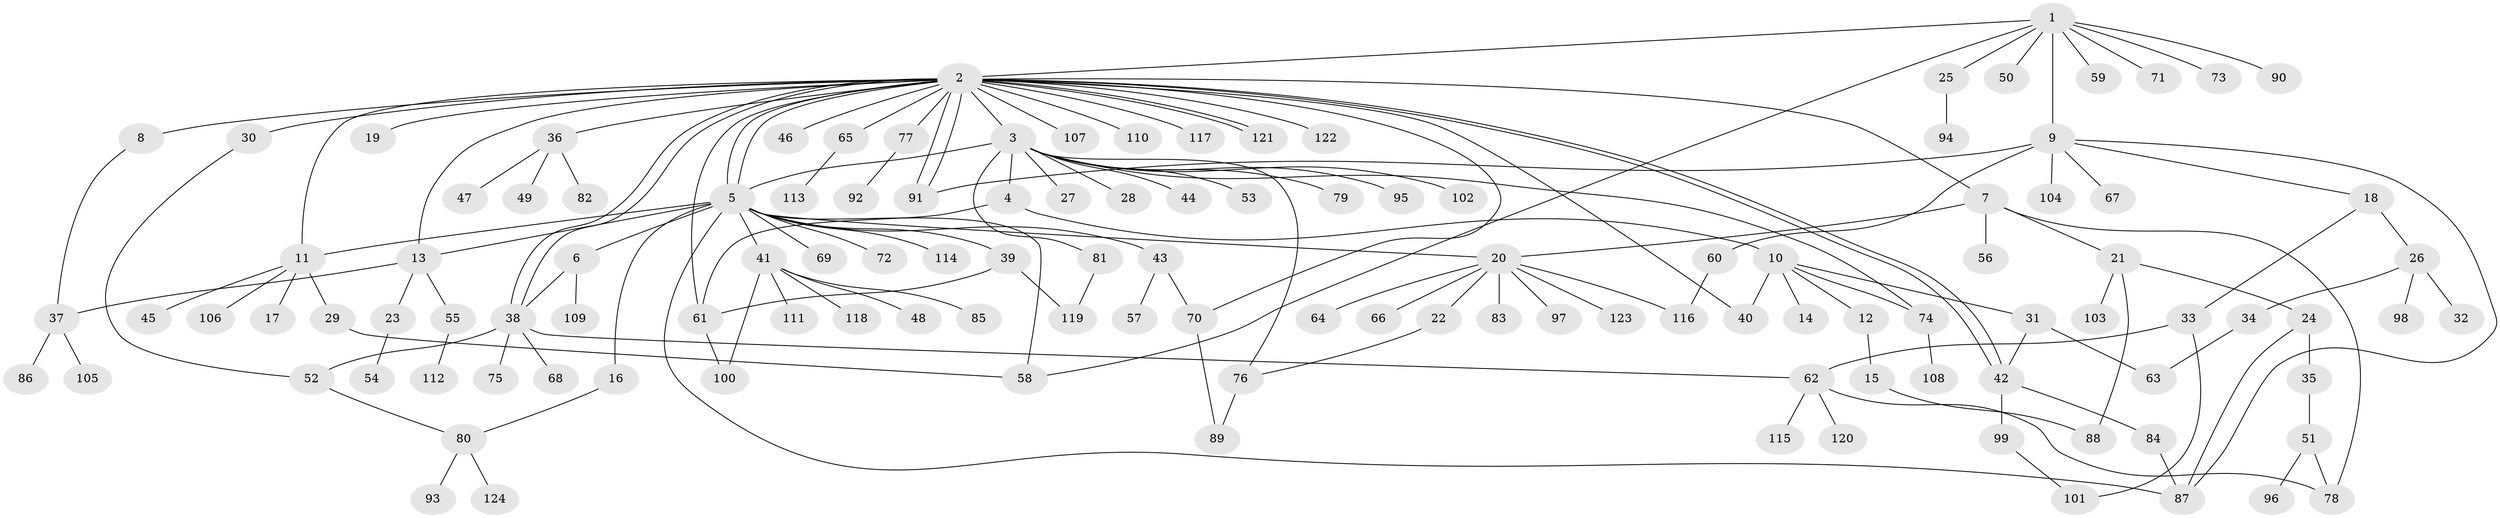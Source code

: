 // coarse degree distribution, {10: 0.010416666666666666, 32: 0.010416666666666666, 12: 0.010416666666666666, 5: 0.052083333333333336, 16: 0.010416666666666666, 3: 0.14583333333333334, 2: 0.17708333333333334, 7: 0.010416666666666666, 6: 0.020833333333333332, 1: 0.5, 4: 0.041666666666666664, 8: 0.010416666666666666}
// Generated by graph-tools (version 1.1) at 2025/23/03/03/25 07:23:53]
// undirected, 124 vertices, 159 edges
graph export_dot {
graph [start="1"]
  node [color=gray90,style=filled];
  1;
  2;
  3;
  4;
  5;
  6;
  7;
  8;
  9;
  10;
  11;
  12;
  13;
  14;
  15;
  16;
  17;
  18;
  19;
  20;
  21;
  22;
  23;
  24;
  25;
  26;
  27;
  28;
  29;
  30;
  31;
  32;
  33;
  34;
  35;
  36;
  37;
  38;
  39;
  40;
  41;
  42;
  43;
  44;
  45;
  46;
  47;
  48;
  49;
  50;
  51;
  52;
  53;
  54;
  55;
  56;
  57;
  58;
  59;
  60;
  61;
  62;
  63;
  64;
  65;
  66;
  67;
  68;
  69;
  70;
  71;
  72;
  73;
  74;
  75;
  76;
  77;
  78;
  79;
  80;
  81;
  82;
  83;
  84;
  85;
  86;
  87;
  88;
  89;
  90;
  91;
  92;
  93;
  94;
  95;
  96;
  97;
  98;
  99;
  100;
  101;
  102;
  103;
  104;
  105;
  106;
  107;
  108;
  109;
  110;
  111;
  112;
  113;
  114;
  115;
  116;
  117;
  118;
  119;
  120;
  121;
  122;
  123;
  124;
  1 -- 2;
  1 -- 9;
  1 -- 25;
  1 -- 50;
  1 -- 58;
  1 -- 59;
  1 -- 71;
  1 -- 73;
  1 -- 90;
  2 -- 3;
  2 -- 5;
  2 -- 5;
  2 -- 7;
  2 -- 8;
  2 -- 11;
  2 -- 13;
  2 -- 19;
  2 -- 30;
  2 -- 36;
  2 -- 38;
  2 -- 38;
  2 -- 40;
  2 -- 42;
  2 -- 42;
  2 -- 46;
  2 -- 61;
  2 -- 65;
  2 -- 70;
  2 -- 77;
  2 -- 91;
  2 -- 91;
  2 -- 107;
  2 -- 110;
  2 -- 117;
  2 -- 121;
  2 -- 121;
  2 -- 122;
  3 -- 4;
  3 -- 5;
  3 -- 27;
  3 -- 28;
  3 -- 44;
  3 -- 53;
  3 -- 74;
  3 -- 76;
  3 -- 79;
  3 -- 81;
  3 -- 95;
  3 -- 102;
  4 -- 10;
  4 -- 61;
  5 -- 6;
  5 -- 11;
  5 -- 13;
  5 -- 16;
  5 -- 20;
  5 -- 39;
  5 -- 41;
  5 -- 43;
  5 -- 58;
  5 -- 69;
  5 -- 72;
  5 -- 87;
  5 -- 114;
  6 -- 38;
  6 -- 109;
  7 -- 20;
  7 -- 21;
  7 -- 56;
  7 -- 78;
  8 -- 37;
  9 -- 18;
  9 -- 60;
  9 -- 67;
  9 -- 87;
  9 -- 91;
  9 -- 104;
  10 -- 12;
  10 -- 14;
  10 -- 31;
  10 -- 40;
  10 -- 74;
  11 -- 17;
  11 -- 29;
  11 -- 45;
  11 -- 106;
  12 -- 15;
  13 -- 23;
  13 -- 37;
  13 -- 55;
  15 -- 88;
  16 -- 80;
  18 -- 26;
  18 -- 33;
  20 -- 22;
  20 -- 64;
  20 -- 66;
  20 -- 83;
  20 -- 97;
  20 -- 116;
  20 -- 123;
  21 -- 24;
  21 -- 88;
  21 -- 103;
  22 -- 76;
  23 -- 54;
  24 -- 35;
  24 -- 87;
  25 -- 94;
  26 -- 32;
  26 -- 34;
  26 -- 98;
  29 -- 58;
  30 -- 52;
  31 -- 42;
  31 -- 63;
  33 -- 62;
  33 -- 101;
  34 -- 63;
  35 -- 51;
  36 -- 47;
  36 -- 49;
  36 -- 82;
  37 -- 86;
  37 -- 105;
  38 -- 52;
  38 -- 62;
  38 -- 68;
  38 -- 75;
  39 -- 61;
  39 -- 119;
  41 -- 48;
  41 -- 85;
  41 -- 100;
  41 -- 111;
  41 -- 118;
  42 -- 84;
  42 -- 99;
  43 -- 57;
  43 -- 70;
  51 -- 78;
  51 -- 96;
  52 -- 80;
  55 -- 112;
  60 -- 116;
  61 -- 100;
  62 -- 78;
  62 -- 115;
  62 -- 120;
  65 -- 113;
  70 -- 89;
  74 -- 108;
  76 -- 89;
  77 -- 92;
  80 -- 93;
  80 -- 124;
  81 -- 119;
  84 -- 87;
  99 -- 101;
}
